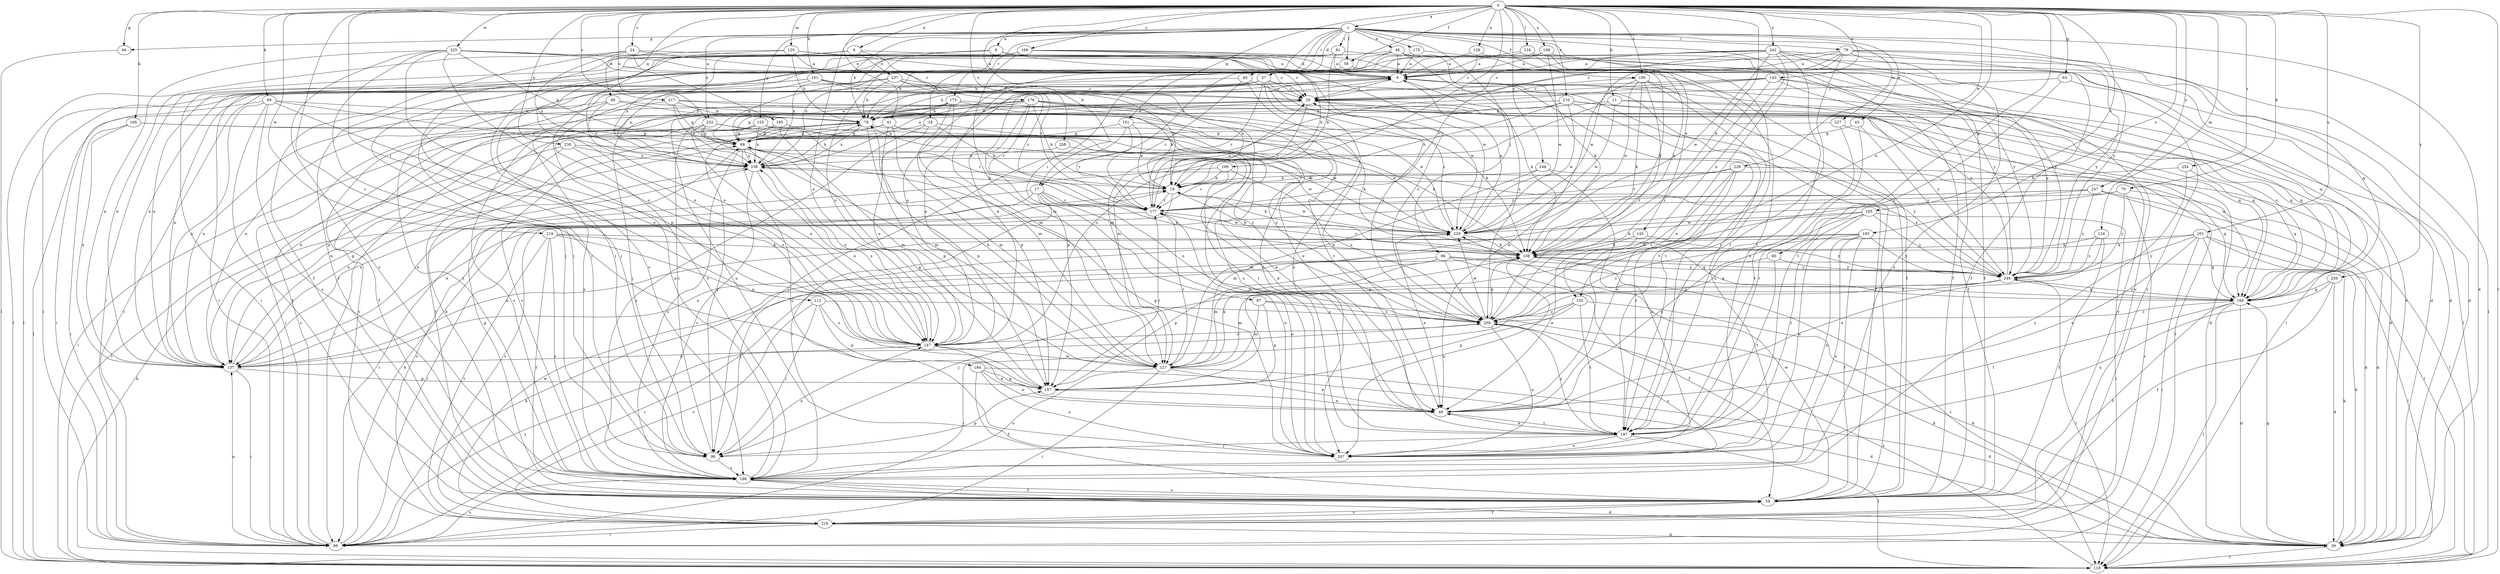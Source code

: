 strict digraph  {
0;
1;
6;
8;
9;
11;
17;
18;
19;
24;
29;
37;
39;
41;
43;
46;
48;
49;
58;
59;
60;
63;
66;
68;
69;
70;
78;
79;
81;
85;
87;
88;
96;
98;
100;
101;
108;
109;
112;
116;
118;
120;
124;
127;
129;
135;
137;
143;
145;
147;
151;
155;
157;
165;
166;
168;
173;
175;
176;
177;
183;
184;
185;
186;
195;
197;
198;
201;
207;
210;
217;
218;
219;
225;
226;
227;
229;
230;
233;
237;
238;
239;
242;
247;
248;
249;
254;
258;
259;
0 -> 1  [label=a];
0 -> 6  [label=a];
0 -> 11  [label=b];
0 -> 17  [label=b];
0 -> 24  [label=c];
0 -> 41  [label=e];
0 -> 58  [label=f];
0 -> 60  [label=g];
0 -> 63  [label=g];
0 -> 66  [label=g];
0 -> 69  [label=h];
0 -> 70  [label=h];
0 -> 100  [label=k];
0 -> 101  [label=k];
0 -> 108  [label=k];
0 -> 109  [label=l];
0 -> 112  [label=l];
0 -> 116  [label=l];
0 -> 118  [label=l];
0 -> 120  [label=m];
0 -> 124  [label=m];
0 -> 129  [label=n];
0 -> 135  [label=n];
0 -> 143  [label=o];
0 -> 151  [label=p];
0 -> 165  [label=q];
0 -> 168  [label=r];
0 -> 183  [label=s];
0 -> 184  [label=s];
0 -> 185  [label=s];
0 -> 195  [label=t];
0 -> 198  [label=u];
0 -> 201  [label=u];
0 -> 210  [label=v];
0 -> 217  [label=v];
0 -> 219  [label=w];
0 -> 225  [label=w];
0 -> 226  [label=w];
0 -> 230  [label=x];
0 -> 233  [label=x];
0 -> 239  [label=y];
0 -> 242  [label=y];
0 -> 247  [label=y];
0 -> 248  [label=y];
0 -> 254  [label=z];
0 -> 258  [label=z];
1 -> 8  [label=a];
1 -> 17  [label=b];
1 -> 37  [label=d];
1 -> 39  [label=d];
1 -> 43  [label=e];
1 -> 46  [label=e];
1 -> 48  [label=e];
1 -> 58  [label=f];
1 -> 66  [label=g];
1 -> 78  [label=h];
1 -> 79  [label=i];
1 -> 81  [label=i];
1 -> 85  [label=i];
1 -> 87  [label=i];
1 -> 96  [label=j];
1 -> 135  [label=n];
1 -> 145  [label=o];
1 -> 147  [label=o];
1 -> 155  [label=p];
1 -> 173  [label=r];
1 -> 175  [label=r];
1 -> 195  [label=t];
1 -> 227  [label=w];
1 -> 233  [label=x];
1 -> 249  [label=y];
6 -> 147  [label=o];
6 -> 176  [label=r];
6 -> 229  [label=w];
6 -> 237  [label=x];
6 -> 238  [label=x];
8 -> 9  [label=a];
8 -> 18  [label=b];
8 -> 88  [label=i];
8 -> 147  [label=o];
8 -> 259  [label=z];
9 -> 29  [label=c];
9 -> 59  [label=f];
9 -> 108  [label=k];
9 -> 118  [label=l];
9 -> 147  [label=o];
9 -> 186  [label=s];
9 -> 197  [label=t];
11 -> 39  [label=d];
11 -> 78  [label=h];
11 -> 147  [label=o];
11 -> 166  [label=q];
11 -> 229  [label=w];
17 -> 88  [label=i];
17 -> 108  [label=k];
17 -> 177  [label=r];
17 -> 186  [label=s];
17 -> 207  [label=u];
17 -> 218  [label=v];
17 -> 259  [label=z];
18 -> 19  [label=b];
18 -> 68  [label=g];
18 -> 147  [label=o];
18 -> 186  [label=s];
18 -> 259  [label=z];
19 -> 177  [label=r];
19 -> 218  [label=v];
19 -> 229  [label=w];
24 -> 9  [label=a];
24 -> 29  [label=c];
24 -> 59  [label=f];
24 -> 137  [label=n];
24 -> 238  [label=x];
24 -> 249  [label=y];
29 -> 78  [label=h];
29 -> 88  [label=i];
29 -> 118  [label=l];
29 -> 177  [label=r];
29 -> 218  [label=v];
37 -> 29  [label=c];
37 -> 59  [label=f];
37 -> 78  [label=h];
37 -> 88  [label=i];
37 -> 118  [label=l];
37 -> 127  [label=m];
37 -> 177  [label=r];
37 -> 207  [label=u];
37 -> 229  [label=w];
37 -> 259  [label=z];
39 -> 108  [label=k];
39 -> 118  [label=l];
39 -> 166  [label=q];
41 -> 68  [label=g];
41 -> 127  [label=m];
41 -> 157  [label=p];
41 -> 186  [label=s];
41 -> 197  [label=t];
43 -> 68  [label=g];
43 -> 197  [label=t];
43 -> 249  [label=y];
46 -> 9  [label=a];
46 -> 39  [label=d];
46 -> 88  [label=i];
46 -> 98  [label=j];
46 -> 108  [label=k];
46 -> 238  [label=x];
46 -> 259  [label=z];
48 -> 49  [label=e];
48 -> 78  [label=h];
48 -> 137  [label=n];
48 -> 218  [label=v];
48 -> 238  [label=x];
49 -> 197  [label=t];
58 -> 98  [label=j];
58 -> 218  [label=v];
59 -> 68  [label=g];
59 -> 78  [label=h];
59 -> 186  [label=s];
59 -> 218  [label=v];
59 -> 229  [label=w];
60 -> 197  [label=t];
60 -> 249  [label=y];
60 -> 259  [label=z];
63 -> 29  [label=c];
63 -> 166  [label=q];
63 -> 197  [label=t];
66 -> 118  [label=l];
68 -> 9  [label=a];
68 -> 147  [label=o];
68 -> 186  [label=s];
68 -> 207  [label=u];
68 -> 229  [label=w];
68 -> 238  [label=x];
69 -> 59  [label=f];
69 -> 78  [label=h];
69 -> 88  [label=i];
69 -> 137  [label=n];
69 -> 147  [label=o];
69 -> 186  [label=s];
69 -> 238  [label=x];
70 -> 39  [label=d];
70 -> 127  [label=m];
70 -> 177  [label=r];
70 -> 218  [label=v];
70 -> 249  [label=y];
78 -> 68  [label=g];
78 -> 98  [label=j];
78 -> 137  [label=n];
78 -> 157  [label=p];
78 -> 229  [label=w];
78 -> 238  [label=x];
79 -> 9  [label=a];
79 -> 29  [label=c];
79 -> 59  [label=f];
79 -> 137  [label=n];
79 -> 166  [label=q];
79 -> 186  [label=s];
79 -> 197  [label=t];
79 -> 229  [label=w];
79 -> 249  [label=y];
81 -> 9  [label=a];
81 -> 19  [label=b];
81 -> 39  [label=d];
81 -> 98  [label=j];
81 -> 186  [label=s];
85 -> 29  [label=c];
85 -> 49  [label=e];
85 -> 177  [label=r];
85 -> 186  [label=s];
87 -> 39  [label=d];
87 -> 127  [label=m];
87 -> 157  [label=p];
87 -> 259  [label=z];
88 -> 19  [label=b];
88 -> 29  [label=c];
88 -> 108  [label=k];
88 -> 137  [label=n];
88 -> 186  [label=s];
88 -> 259  [label=z];
96 -> 59  [label=f];
96 -> 98  [label=j];
96 -> 127  [label=m];
96 -> 157  [label=p];
96 -> 166  [label=q];
96 -> 249  [label=y];
96 -> 259  [label=z];
98 -> 29  [label=c];
98 -> 147  [label=o];
98 -> 157  [label=p];
98 -> 186  [label=s];
100 -> 49  [label=e];
100 -> 68  [label=g];
100 -> 88  [label=i];
100 -> 137  [label=n];
101 -> 19  [label=b];
101 -> 29  [label=c];
101 -> 88  [label=i];
101 -> 118  [label=l];
101 -> 197  [label=t];
101 -> 238  [label=x];
108 -> 19  [label=b];
108 -> 118  [label=l];
108 -> 177  [label=r];
108 -> 207  [label=u];
108 -> 249  [label=y];
109 -> 19  [label=b];
109 -> 137  [label=n];
109 -> 177  [label=r];
109 -> 259  [label=z];
112 -> 98  [label=j];
112 -> 147  [label=o];
112 -> 157  [label=p];
112 -> 218  [label=v];
112 -> 259  [label=z];
116 -> 9  [label=a];
116 -> 39  [label=d];
116 -> 108  [label=k];
116 -> 147  [label=o];
118 -> 19  [label=b];
118 -> 259  [label=z];
120 -> 9  [label=a];
120 -> 29  [label=c];
120 -> 59  [label=f];
120 -> 78  [label=h];
120 -> 147  [label=o];
120 -> 249  [label=y];
124 -> 49  [label=e];
124 -> 59  [label=f];
124 -> 108  [label=k];
124 -> 249  [label=y];
127 -> 39  [label=d];
127 -> 49  [label=e];
127 -> 78  [label=h];
127 -> 88  [label=i];
127 -> 108  [label=k];
127 -> 177  [label=r];
127 -> 186  [label=s];
129 -> 9  [label=a];
129 -> 29  [label=c];
129 -> 59  [label=f];
135 -> 39  [label=d];
135 -> 88  [label=i];
135 -> 157  [label=p];
135 -> 197  [label=t];
135 -> 259  [label=z];
137 -> 68  [label=g];
137 -> 88  [label=i];
137 -> 157  [label=p];
137 -> 238  [label=x];
143 -> 29  [label=c];
143 -> 59  [label=f];
143 -> 118  [label=l];
143 -> 127  [label=m];
143 -> 238  [label=x];
143 -> 249  [label=y];
143 -> 259  [label=z];
145 -> 49  [label=e];
145 -> 108  [label=k];
145 -> 249  [label=y];
147 -> 9  [label=a];
147 -> 49  [label=e];
147 -> 127  [label=m];
147 -> 137  [label=n];
147 -> 238  [label=x];
151 -> 19  [label=b];
151 -> 68  [label=g];
151 -> 98  [label=j];
151 -> 108  [label=k];
151 -> 177  [label=r];
155 -> 68  [label=g];
155 -> 88  [label=i];
155 -> 108  [label=k];
155 -> 137  [label=n];
155 -> 177  [label=r];
155 -> 238  [label=x];
157 -> 49  [label=e];
157 -> 68  [label=g];
157 -> 177  [label=r];
165 -> 59  [label=f];
165 -> 68  [label=g];
165 -> 127  [label=m];
165 -> 229  [label=w];
166 -> 29  [label=c];
166 -> 39  [label=d];
166 -> 59  [label=f];
166 -> 118  [label=l];
166 -> 197  [label=t];
166 -> 249  [label=y];
166 -> 259  [label=z];
168 -> 9  [label=a];
168 -> 19  [label=b];
168 -> 39  [label=d];
168 -> 88  [label=i];
168 -> 98  [label=j];
168 -> 127  [label=m];
168 -> 207  [label=u];
168 -> 238  [label=x];
173 -> 19  [label=b];
173 -> 68  [label=g];
173 -> 78  [label=h];
173 -> 127  [label=m];
173 -> 157  [label=p];
173 -> 186  [label=s];
173 -> 207  [label=u];
175 -> 9  [label=a];
175 -> 59  [label=f];
175 -> 78  [label=h];
176 -> 19  [label=b];
176 -> 39  [label=d];
176 -> 78  [label=h];
176 -> 98  [label=j];
176 -> 108  [label=k];
176 -> 118  [label=l];
176 -> 137  [label=n];
176 -> 157  [label=p];
176 -> 166  [label=q];
176 -> 177  [label=r];
176 -> 207  [label=u];
176 -> 229  [label=w];
177 -> 29  [label=c];
177 -> 88  [label=i];
177 -> 207  [label=u];
177 -> 229  [label=w];
183 -> 59  [label=f];
183 -> 108  [label=k];
183 -> 137  [label=n];
183 -> 186  [label=s];
183 -> 207  [label=u];
183 -> 249  [label=y];
183 -> 259  [label=z];
184 -> 39  [label=d];
184 -> 49  [label=e];
184 -> 59  [label=f];
184 -> 157  [label=p];
184 -> 207  [label=u];
185 -> 49  [label=e];
185 -> 88  [label=i];
185 -> 108  [label=k];
185 -> 197  [label=t];
185 -> 207  [label=u];
185 -> 229  [label=w];
185 -> 249  [label=y];
186 -> 9  [label=a];
186 -> 39  [label=d];
186 -> 59  [label=f];
195 -> 29  [label=c];
195 -> 49  [label=e];
195 -> 59  [label=f];
195 -> 108  [label=k];
195 -> 197  [label=t];
195 -> 229  [label=w];
195 -> 259  [label=z];
197 -> 49  [label=e];
197 -> 98  [label=j];
197 -> 118  [label=l];
197 -> 207  [label=u];
197 -> 259  [label=z];
198 -> 9  [label=a];
198 -> 78  [label=h];
198 -> 108  [label=k];
198 -> 197  [label=t];
198 -> 229  [label=w];
201 -> 39  [label=d];
201 -> 49  [label=e];
201 -> 88  [label=i];
201 -> 108  [label=k];
201 -> 118  [label=l];
201 -> 137  [label=n];
201 -> 166  [label=q];
201 -> 249  [label=y];
207 -> 68  [label=g];
207 -> 78  [label=h];
210 -> 19  [label=b];
210 -> 78  [label=h];
210 -> 127  [label=m];
210 -> 166  [label=q];
210 -> 207  [label=u];
210 -> 229  [label=w];
210 -> 249  [label=y];
217 -> 59  [label=f];
217 -> 68  [label=g];
217 -> 78  [label=h];
217 -> 166  [label=q];
217 -> 197  [label=t];
217 -> 238  [label=x];
218 -> 39  [label=d];
218 -> 59  [label=f];
218 -> 88  [label=i];
218 -> 229  [label=w];
219 -> 59  [label=f];
219 -> 108  [label=k];
219 -> 147  [label=o];
219 -> 166  [label=q];
219 -> 186  [label=s];
219 -> 218  [label=v];
225 -> 9  [label=a];
225 -> 68  [label=g];
225 -> 98  [label=j];
225 -> 137  [label=n];
225 -> 147  [label=o];
225 -> 157  [label=p];
225 -> 177  [label=r];
225 -> 186  [label=s];
225 -> 249  [label=y];
226 -> 19  [label=b];
226 -> 49  [label=e];
226 -> 118  [label=l];
226 -> 177  [label=r];
226 -> 197  [label=t];
226 -> 259  [label=z];
227 -> 68  [label=g];
227 -> 166  [label=q];
227 -> 197  [label=t];
229 -> 9  [label=a];
229 -> 19  [label=b];
229 -> 29  [label=c];
229 -> 49  [label=e];
229 -> 108  [label=k];
230 -> 118  [label=l];
230 -> 137  [label=n];
230 -> 147  [label=o];
230 -> 238  [label=x];
230 -> 249  [label=y];
233 -> 68  [label=g];
233 -> 118  [label=l];
233 -> 127  [label=m];
233 -> 147  [label=o];
233 -> 186  [label=s];
233 -> 229  [label=w];
233 -> 259  [label=z];
237 -> 19  [label=b];
237 -> 29  [label=c];
237 -> 68  [label=g];
237 -> 78  [label=h];
237 -> 137  [label=n];
237 -> 177  [label=r];
238 -> 19  [label=b];
238 -> 78  [label=h];
238 -> 137  [label=n];
238 -> 147  [label=o];
238 -> 186  [label=s];
239 -> 39  [label=d];
239 -> 59  [label=f];
239 -> 166  [label=q];
239 -> 207  [label=u];
242 -> 9  [label=a];
242 -> 29  [label=c];
242 -> 49  [label=e];
242 -> 59  [label=f];
242 -> 118  [label=l];
242 -> 137  [label=n];
242 -> 177  [label=r];
242 -> 197  [label=t];
242 -> 218  [label=v];
242 -> 229  [label=w];
247 -> 39  [label=d];
247 -> 118  [label=l];
247 -> 137  [label=n];
247 -> 157  [label=p];
247 -> 177  [label=r];
247 -> 249  [label=y];
248 -> 19  [label=b];
248 -> 127  [label=m];
248 -> 166  [label=q];
248 -> 207  [label=u];
249 -> 9  [label=a];
249 -> 88  [label=i];
249 -> 98  [label=j];
249 -> 118  [label=l];
249 -> 127  [label=m];
249 -> 166  [label=q];
249 -> 238  [label=x];
254 -> 19  [label=b];
254 -> 166  [label=q];
254 -> 186  [label=s];
258 -> 49  [label=e];
258 -> 238  [label=x];
259 -> 108  [label=k];
259 -> 147  [label=o];
259 -> 186  [label=s];
259 -> 207  [label=u];
259 -> 229  [label=w];
}
